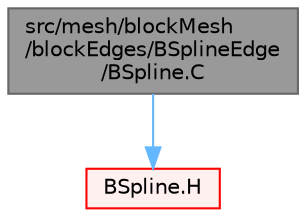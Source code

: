 digraph "src/mesh/blockMesh/blockEdges/BSplineEdge/BSpline.C"
{
 // LATEX_PDF_SIZE
  bgcolor="transparent";
  edge [fontname=Helvetica,fontsize=10,labelfontname=Helvetica,labelfontsize=10];
  node [fontname=Helvetica,fontsize=10,shape=box,height=0.2,width=0.4];
  Node1 [id="Node000001",label="src/mesh/blockMesh\l/blockEdges/BSplineEdge\l/BSpline.C",height=0.2,width=0.4,color="gray40", fillcolor="grey60", style="filled", fontcolor="black",tooltip=" "];
  Node1 -> Node2 [id="edge1_Node000001_Node000002",color="steelblue1",style="solid",tooltip=" "];
  Node2 [id="Node000002",label="BSpline.H",height=0.2,width=0.4,color="red", fillcolor="#FFF0F0", style="filled",URL="$BSpline_8H.html",tooltip=" "];
}
